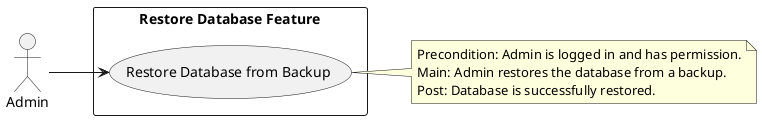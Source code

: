 @startuml
left to right direction

actor "Admin" as Admin

rectangle "Restore Database Feature" as System {
    usecase "Restore Database from Backup" as UC_RestoreDatabase
}

Admin --> UC_RestoreDatabase

note right of UC_RestoreDatabase
    Precondition: Admin is logged in and has permission.
    Main: Admin restores the database from a backup.
    Post: Database is successfully restored.
end note

@enduml
